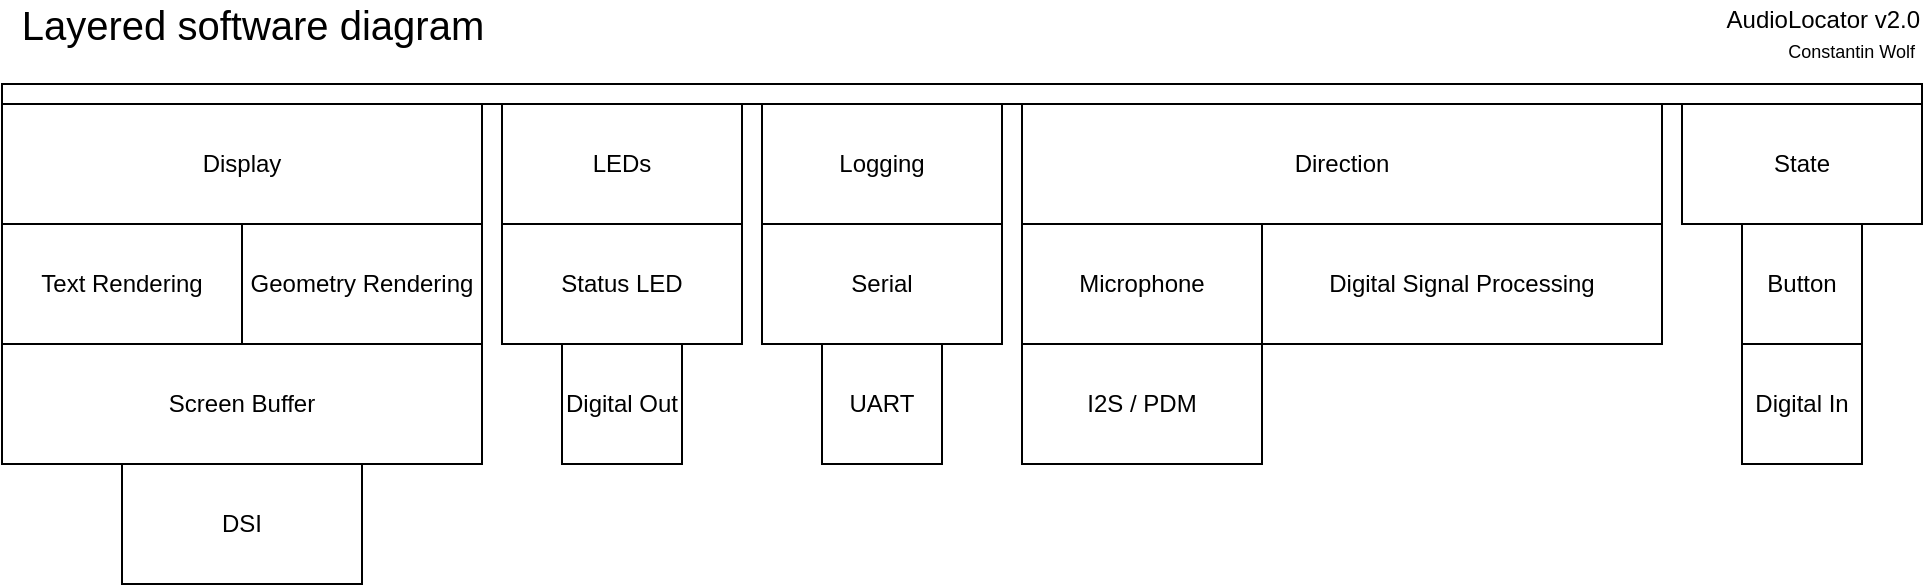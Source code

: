 <mxfile version="20.0.0" type="device"><diagram id="_TyAFlqi-AH3az0LKZZ-" name="Page-1"><mxGraphModel dx="1554" dy="852" grid="1" gridSize="10" guides="1" tooltips="1" connect="1" arrows="1" fold="1" page="1" pageScale="1" pageWidth="827" pageHeight="1169" math="0" shadow="0"><root><mxCell id="0"/><mxCell id="1" parent="0"/><mxCell id="vNtPOzh9-pTopN7_PFV1-50" value="Screen Buffer" style="whiteSpace=wrap;html=1;" parent="1" vertex="1"><mxGeometry x="370" y="550" width="240" height="60" as="geometry"/></mxCell><mxCell id="vNtPOzh9-pTopN7_PFV1-53" value="Display" style="whiteSpace=wrap;html=1;" parent="1" vertex="1"><mxGeometry x="370" y="430" width="240" height="60" as="geometry"/></mxCell><mxCell id="vNtPOzh9-pTopN7_PFV1-55" value="Text Rendering" style="whiteSpace=wrap;html=1;" parent="1" vertex="1"><mxGeometry x="370" y="490" width="120" height="60" as="geometry"/></mxCell><mxCell id="vNtPOzh9-pTopN7_PFV1-57" value="Geometry Rendering" style="whiteSpace=wrap;html=1;" parent="1" vertex="1"><mxGeometry x="490" y="490" width="120" height="60" as="geometry"/></mxCell><mxCell id="vNtPOzh9-pTopN7_PFV1-59" value="Logging" style="whiteSpace=wrap;html=1;" parent="1" vertex="1"><mxGeometry x="750" y="430" width="120" height="60" as="geometry"/></mxCell><mxCell id="vNtPOzh9-pTopN7_PFV1-61" value="Status LED" style="whiteSpace=wrap;html=1;" parent="1" vertex="1"><mxGeometry x="620" y="490" width="120" height="60" as="geometry"/></mxCell><mxCell id="vNtPOzh9-pTopN7_PFV1-62" value="Digital Out" style="whiteSpace=wrap;html=1;" parent="1" vertex="1"><mxGeometry x="650" y="550" width="60" height="60" as="geometry"/></mxCell><mxCell id="vNtPOzh9-pTopN7_PFV1-63" value="UART" style="whiteSpace=wrap;html=1;" parent="1" vertex="1"><mxGeometry x="780" y="550" width="60" height="60" as="geometry"/></mxCell><mxCell id="vNtPOzh9-pTopN7_PFV1-65" value="LEDs" style="whiteSpace=wrap;html=1;" parent="1" vertex="1"><mxGeometry x="620" y="430" width="120" height="60" as="geometry"/></mxCell><mxCell id="vNtPOzh9-pTopN7_PFV1-67" value="Microphone" style="whiteSpace=wrap;html=1;" parent="1" vertex="1"><mxGeometry x="880" y="490" width="120" height="60" as="geometry"/></mxCell><mxCell id="vNtPOzh9-pTopN7_PFV1-68" value="Digital Signal Processing" style="whiteSpace=wrap;html=1;" parent="1" vertex="1"><mxGeometry x="1000" y="490" width="200" height="60" as="geometry"/></mxCell><mxCell id="vNtPOzh9-pTopN7_PFV1-71" value="Direction" style="whiteSpace=wrap;html=1;" parent="1" vertex="1"><mxGeometry x="880" y="430" width="320" height="60" as="geometry"/></mxCell><mxCell id="vNtPOzh9-pTopN7_PFV1-73" value="State" style="whiteSpace=wrap;html=1;" parent="1" vertex="1"><mxGeometry x="1210" y="430" width="120" height="60" as="geometry"/></mxCell><mxCell id="vNtPOzh9-pTopN7_PFV1-75" value="Button" style="whiteSpace=wrap;html=1;" parent="1" vertex="1"><mxGeometry x="1240" y="490" width="60" height="60" as="geometry"/></mxCell><mxCell id="vNtPOzh9-pTopN7_PFV1-76" value="Digital In" style="whiteSpace=wrap;html=1;" parent="1" vertex="1"><mxGeometry x="1240" y="550" width="60" height="60" as="geometry"/></mxCell><mxCell id="vNtPOzh9-pTopN7_PFV1-77" value="DSI" style="whiteSpace=wrap;html=1;" parent="1" vertex="1"><mxGeometry x="430" y="610" width="120" height="60" as="geometry"/></mxCell><mxCell id="vNtPOzh9-pTopN7_PFV1-79" value="Serial" style="whiteSpace=wrap;html=1;" parent="1" vertex="1"><mxGeometry x="750" y="490" width="120" height="60" as="geometry"/></mxCell><mxCell id="vNtPOzh9-pTopN7_PFV1-80" value="I2S / PDM" style="whiteSpace=wrap;html=1;" parent="1" vertex="1"><mxGeometry x="880" y="550" width="120" height="60" as="geometry"/></mxCell><mxCell id="vNtPOzh9-pTopN7_PFV1-81" value="&lt;span&gt;AudioLocator v2.0&lt;br&gt;&lt;/span&gt;&lt;div&gt;&lt;span&gt;&lt;font style=&quot;font-size: 9px&quot;&gt;Constantin Wolf&amp;nbsp;&lt;/font&gt;&lt;/span&gt;&lt;/div&gt;" style="text;html=1;align=right;verticalAlign=middle;resizable=0;points=[];autosize=1;strokeColor=none;" parent="1" vertex="1"><mxGeometry x="1220" y="380" width="110" height="30" as="geometry"/></mxCell><mxCell id="vNtPOzh9-pTopN7_PFV1-82" value="&lt;span style=&quot;font-size: 20px&quot;&gt;Layered software diagram&lt;/span&gt;" style="text;html=1;align=center;verticalAlign=middle;resizable=0;points=[];autosize=1;strokeColor=none;" parent="1" vertex="1"><mxGeometry x="370" y="380" width="250" height="20" as="geometry"/></mxCell><mxCell id="vNtPOzh9-pTopN7_PFV1-83" value="" style="rounded=0;whiteSpace=wrap;html=1;" parent="1" vertex="1"><mxGeometry x="370" y="420" width="960" height="10" as="geometry"/></mxCell></root></mxGraphModel></diagram></mxfile>